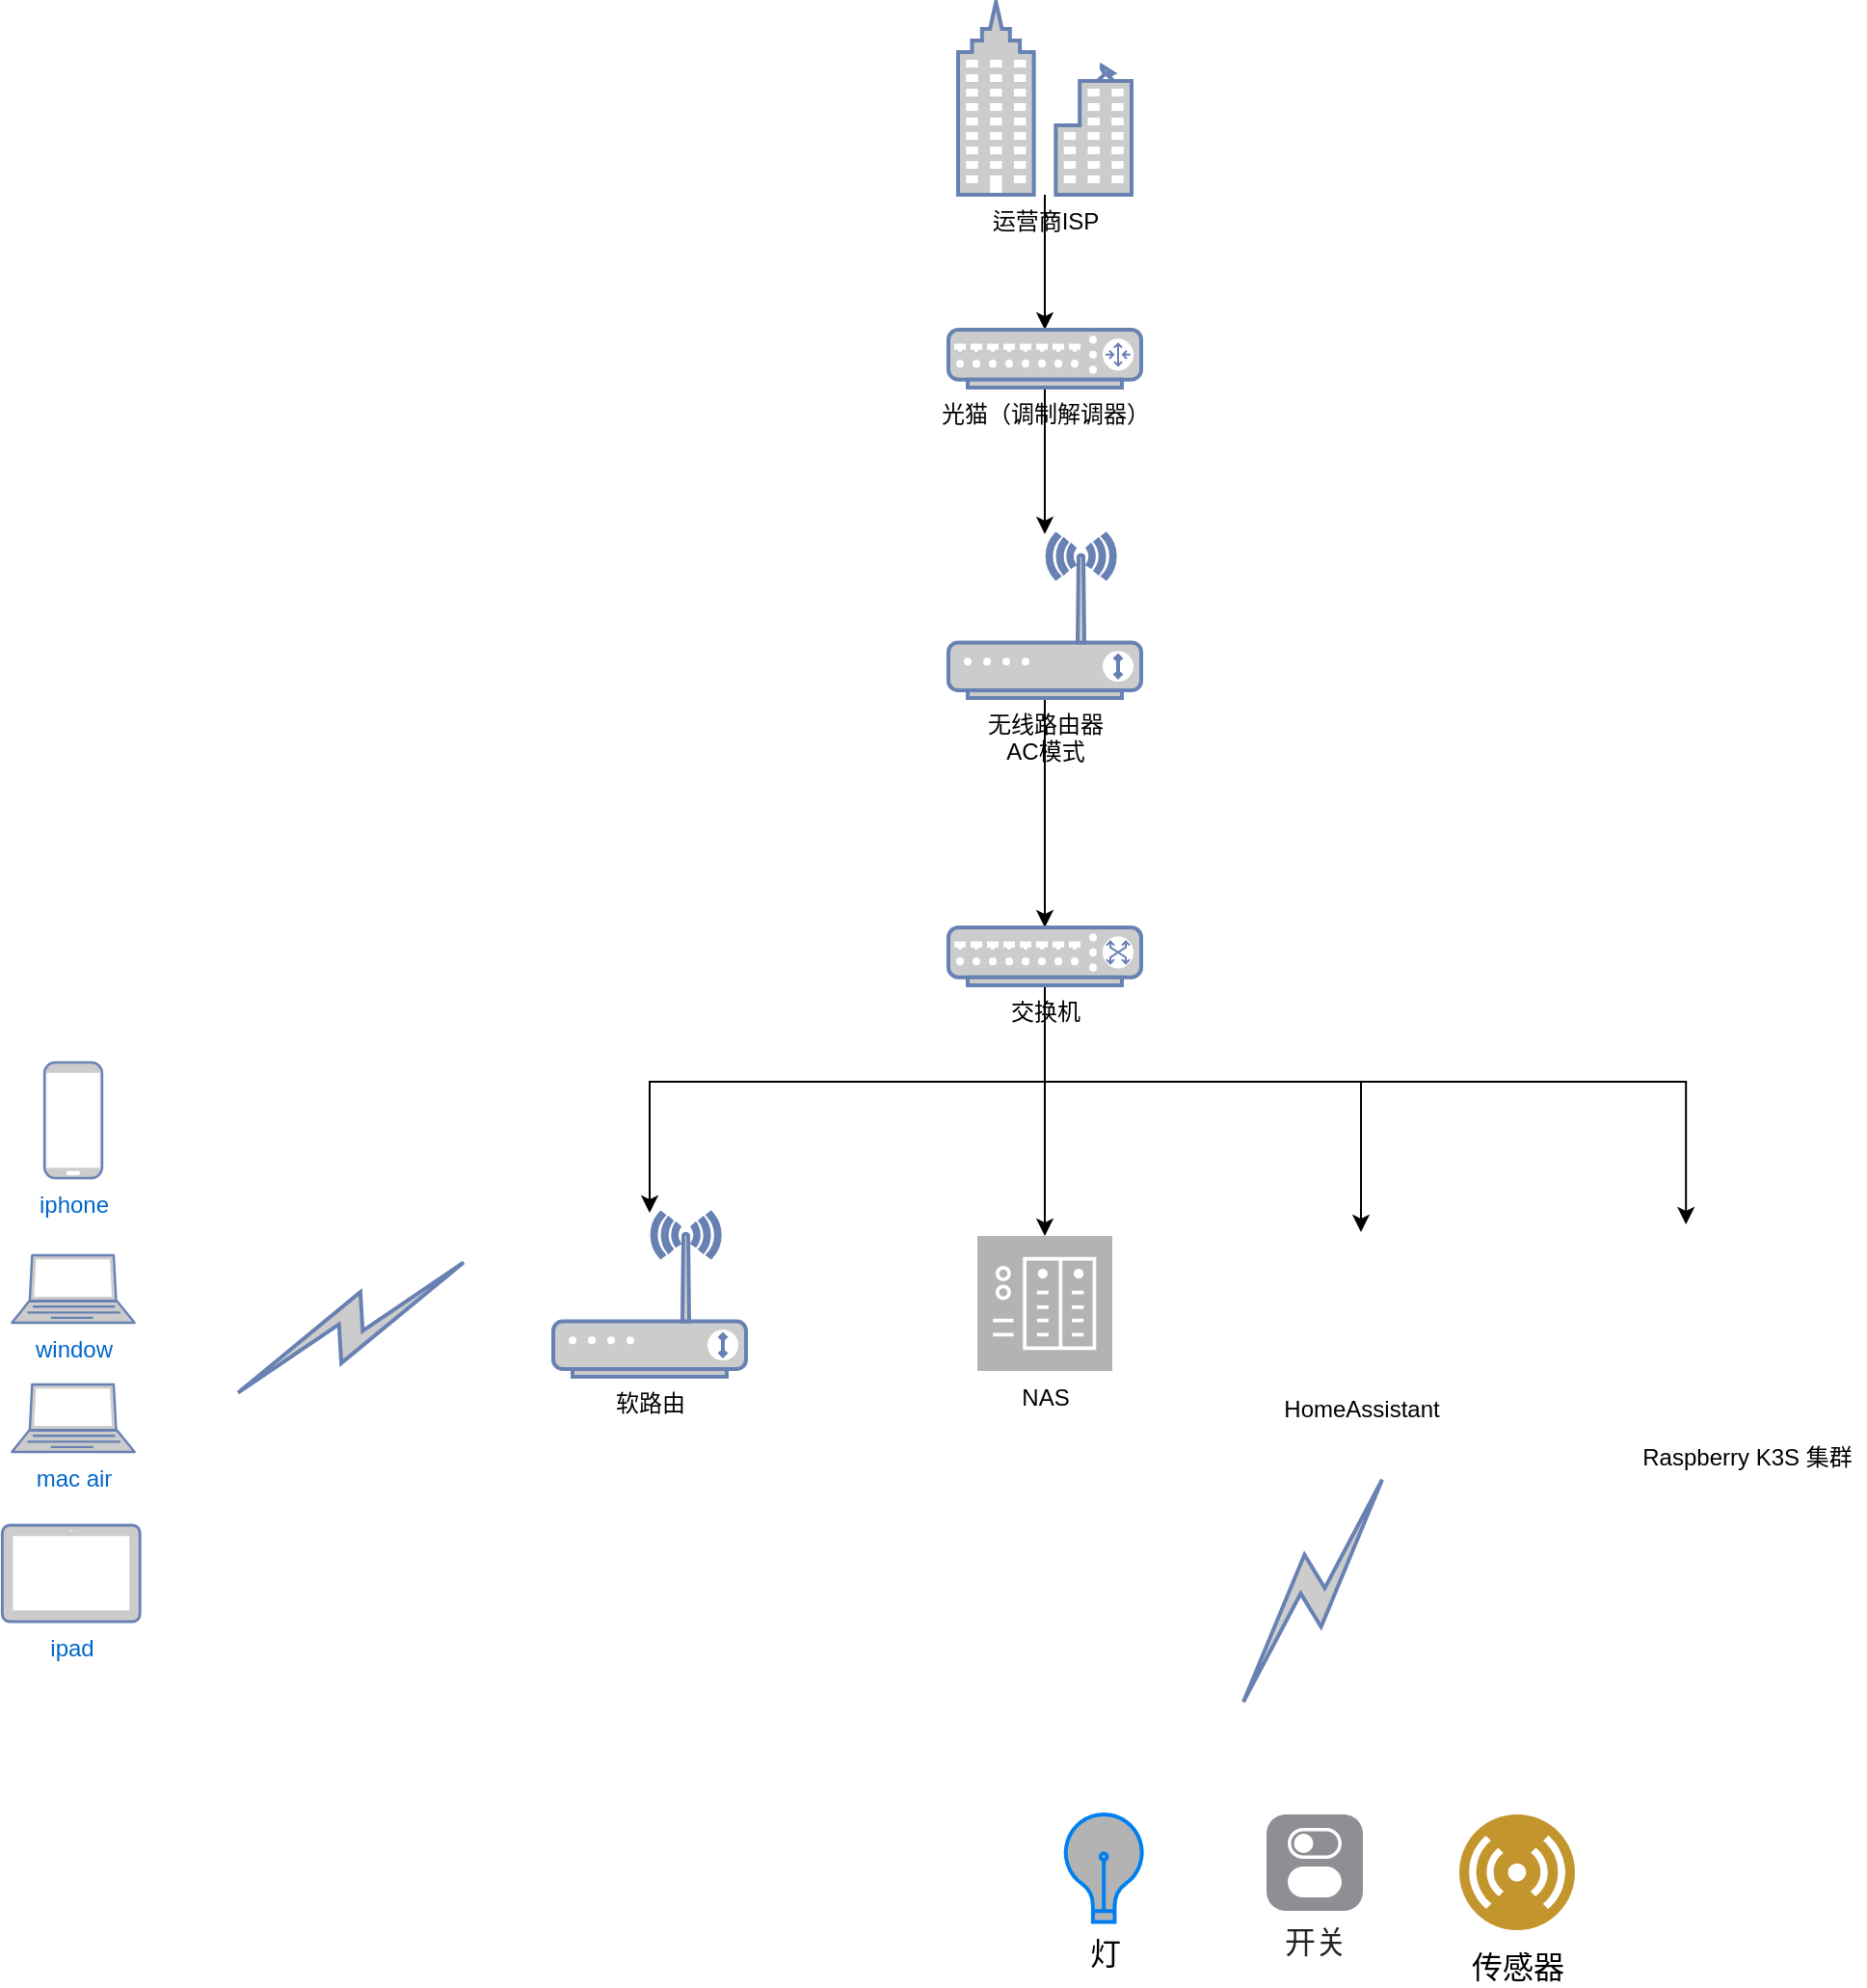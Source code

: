 <mxfile version="20.0.4" type="github">
  <diagram name="Page-1" id="bfe91b75-5d2c-26a0-9c1d-138518896778">
    <mxGraphModel dx="2773" dy="941" grid="1" gridSize="10" guides="1" tooltips="1" connect="1" arrows="1" fold="1" page="1" pageScale="1" pageWidth="1100" pageHeight="850" background="none" math="0" shadow="0">
      <root>
        <mxCell id="0" />
        <mxCell id="1" parent="0" />
        <mxCell id="uh_vPkytdd0RdtmT2PiO-6" style="edgeStyle=orthogonalEdgeStyle;rounded=0;orthogonalLoop=1;jettySize=auto;html=1;" edge="1" parent="1" source="uh_vPkytdd0RdtmT2PiO-1" target="uh_vPkytdd0RdtmT2PiO-3">
          <mxGeometry relative="1" as="geometry" />
        </mxCell>
        <mxCell id="uh_vPkytdd0RdtmT2PiO-1" value="&lt;font color=&quot;#000000&quot;&gt;运营商ISP&lt;/font&gt;" style="fontColor=#0066CC;verticalAlign=top;verticalLabelPosition=bottom;labelPosition=center;align=center;html=1;outlineConnect=0;fillColor=#CCCCCC;strokeColor=#6881B3;gradientColor=none;gradientDirection=north;strokeWidth=2;shape=mxgraph.networks.business_center;" vertex="1" parent="1">
          <mxGeometry x="350" y="120" width="90" height="100" as="geometry" />
        </mxCell>
        <mxCell id="uh_vPkytdd0RdtmT2PiO-11" style="edgeStyle=orthogonalEdgeStyle;rounded=0;orthogonalLoop=1;jettySize=auto;html=1;" edge="1" parent="1" source="uh_vPkytdd0RdtmT2PiO-3" target="uh_vPkytdd0RdtmT2PiO-7">
          <mxGeometry relative="1" as="geometry" />
        </mxCell>
        <mxCell id="uh_vPkytdd0RdtmT2PiO-3" value="&lt;font color=&quot;#000000&quot;&gt;光猫（调制解调器）&lt;/font&gt;" style="fontColor=#0066CC;verticalAlign=top;verticalLabelPosition=bottom;labelPosition=center;align=center;html=1;outlineConnect=0;fillColor=#CCCCCC;strokeColor=#6881B3;gradientColor=none;gradientDirection=north;strokeWidth=2;shape=mxgraph.networks.router;" vertex="1" parent="1">
          <mxGeometry x="345" y="290" width="100" height="30" as="geometry" />
        </mxCell>
        <mxCell id="uh_vPkytdd0RdtmT2PiO-12" style="edgeStyle=orthogonalEdgeStyle;rounded=0;orthogonalLoop=1;jettySize=auto;html=1;" edge="1" parent="1" source="uh_vPkytdd0RdtmT2PiO-7" target="uh_vPkytdd0RdtmT2PiO-10">
          <mxGeometry relative="1" as="geometry" />
        </mxCell>
        <mxCell id="uh_vPkytdd0RdtmT2PiO-7" value="&lt;font color=&quot;#000000&quot;&gt;无线路由器&lt;br&gt;AC模式&lt;/font&gt;" style="fontColor=#0066CC;verticalAlign=top;verticalLabelPosition=bottom;labelPosition=center;align=center;html=1;outlineConnect=0;fillColor=#CCCCCC;strokeColor=#6881B3;gradientColor=none;gradientDirection=north;strokeWidth=2;shape=mxgraph.networks.wireless_modem;" vertex="1" parent="1">
          <mxGeometry x="345" y="396" width="100" height="85" as="geometry" />
        </mxCell>
        <mxCell id="uh_vPkytdd0RdtmT2PiO-15" style="edgeStyle=orthogonalEdgeStyle;rounded=0;orthogonalLoop=1;jettySize=auto;html=1;" edge="1" parent="1" source="uh_vPkytdd0RdtmT2PiO-10" target="uh_vPkytdd0RdtmT2PiO-13">
          <mxGeometry relative="1" as="geometry">
            <Array as="points">
              <mxPoint x="395" y="680" />
              <mxPoint x="190" y="680" />
            </Array>
          </mxGeometry>
        </mxCell>
        <mxCell id="uh_vPkytdd0RdtmT2PiO-16" style="edgeStyle=orthogonalEdgeStyle;rounded=0;orthogonalLoop=1;jettySize=auto;html=1;" edge="1" parent="1" source="uh_vPkytdd0RdtmT2PiO-10" target="uh_vPkytdd0RdtmT2PiO-14">
          <mxGeometry relative="1" as="geometry" />
        </mxCell>
        <mxCell id="uh_vPkytdd0RdtmT2PiO-18" style="edgeStyle=orthogonalEdgeStyle;rounded=0;orthogonalLoop=1;jettySize=auto;html=1;fontColor=#000000;" edge="1" parent="1" source="uh_vPkytdd0RdtmT2PiO-10" target="uh_vPkytdd0RdtmT2PiO-17">
          <mxGeometry relative="1" as="geometry">
            <Array as="points">
              <mxPoint x="395" y="680" />
              <mxPoint x="559" y="680" />
            </Array>
          </mxGeometry>
        </mxCell>
        <mxCell id="uh_vPkytdd0RdtmT2PiO-41" style="edgeStyle=orthogonalEdgeStyle;rounded=0;orthogonalLoop=1;jettySize=auto;html=1;entryX=0.5;entryY=0;entryDx=0;entryDy=0;fontColor=#000000;" edge="1" parent="1" source="uh_vPkytdd0RdtmT2PiO-10" target="uh_vPkytdd0RdtmT2PiO-30">
          <mxGeometry relative="1" as="geometry">
            <Array as="points">
              <mxPoint x="395" y="680" />
              <mxPoint x="728" y="680" />
            </Array>
          </mxGeometry>
        </mxCell>
        <mxCell id="uh_vPkytdd0RdtmT2PiO-10" value="&lt;font color=&quot;#000000&quot;&gt;交换机&lt;/font&gt;" style="fontColor=#0066CC;verticalAlign=top;verticalLabelPosition=bottom;labelPosition=center;align=center;html=1;outlineConnect=0;fillColor=#CCCCCC;strokeColor=#6881B3;gradientColor=none;gradientDirection=north;strokeWidth=2;shape=mxgraph.networks.switch;" vertex="1" parent="1">
          <mxGeometry x="345" y="600" width="100" height="30" as="geometry" />
        </mxCell>
        <mxCell id="uh_vPkytdd0RdtmT2PiO-13" value="&lt;font color=&quot;#000000&quot;&gt;软路由&lt;/font&gt;" style="fontColor=#0066CC;verticalAlign=top;verticalLabelPosition=bottom;labelPosition=center;align=center;html=1;outlineConnect=0;fillColor=#CCCCCC;strokeColor=#6881B3;gradientColor=none;gradientDirection=north;strokeWidth=2;shape=mxgraph.networks.wireless_modem;" vertex="1" parent="1">
          <mxGeometry x="140" y="748" width="100" height="85" as="geometry" />
        </mxCell>
        <mxCell id="uh_vPkytdd0RdtmT2PiO-14" value="NAS" style="sketch=0;pointerEvents=1;shadow=0;dashed=0;html=1;strokeColor=none;fillColor=#B3B3B3;labelPosition=center;verticalLabelPosition=bottom;verticalAlign=top;align=center;outlineConnect=0;shape=mxgraph.veeam2.nas;" vertex="1" parent="1">
          <mxGeometry x="360" y="760" width="70" height="70" as="geometry" />
        </mxCell>
        <mxCell id="uh_vPkytdd0RdtmT2PiO-17" value="HomeAssistant" style="shape=image;html=1;verticalAlign=top;verticalLabelPosition=bottom;labelBackgroundColor=#ffffff;imageAspect=0;aspect=fixed;image=https://cdn1.iconfinder.com/data/icons/fruit-136/64/Fruit_iconfree_Filled_Outline_raspberry-healthy-organic-food-fruit_icon-128.png;fontColor=#000000;fillColor=#B3B3B3;" vertex="1" parent="1">
          <mxGeometry x="520" y="758" width="78" height="78" as="geometry" />
        </mxCell>
        <mxCell id="uh_vPkytdd0RdtmT2PiO-22" value="iphone" style="fontColor=#0066CC;verticalAlign=top;verticalLabelPosition=bottom;labelPosition=center;align=center;html=1;outlineConnect=0;fillColor=#CCCCCC;strokeColor=#6881B3;gradientColor=none;gradientDirection=north;strokeWidth=2;shape=mxgraph.networks.mobile;" vertex="1" parent="1">
          <mxGeometry x="-124" y="670" width="30" height="60" as="geometry" />
        </mxCell>
        <mxCell id="uh_vPkytdd0RdtmT2PiO-23" value="window" style="fontColor=#0066CC;verticalAlign=top;verticalLabelPosition=bottom;labelPosition=center;align=center;html=1;outlineConnect=0;fillColor=#CCCCCC;strokeColor=#6881B3;gradientColor=none;gradientDirection=north;strokeWidth=2;shape=mxgraph.networks.laptop;" vertex="1" parent="1">
          <mxGeometry x="-140.82" y="770" width="63.64" height="35" as="geometry" />
        </mxCell>
        <mxCell id="uh_vPkytdd0RdtmT2PiO-27" value="ipad" style="fontColor=#0066CC;verticalAlign=top;verticalLabelPosition=bottom;labelPosition=center;align=center;html=1;outlineConnect=0;fillColor=#CCCCCC;strokeColor=#6881B3;gradientColor=none;gradientDirection=north;strokeWidth=2;shape=mxgraph.networks.tablet;" vertex="1" parent="1">
          <mxGeometry x="-145.82" y="910" width="71.43" height="50" as="geometry" />
        </mxCell>
        <mxCell id="uh_vPkytdd0RdtmT2PiO-28" value="" style="html=1;outlineConnect=0;fillColor=#CCCCCC;strokeColor=#6881B3;gradientColor=none;gradientDirection=north;strokeWidth=2;shape=mxgraph.networks.comm_link_edge;html=1;rounded=0;fontColor=#000000;" edge="1" parent="1">
          <mxGeometry width="100" height="100" relative="1" as="geometry">
            <mxPoint x="-30" y="845" as="sourcePoint" />
            <mxPoint x="100" y="770" as="targetPoint" />
          </mxGeometry>
        </mxCell>
        <mxCell id="uh_vPkytdd0RdtmT2PiO-29" value="mac air" style="fontColor=#0066CC;verticalAlign=top;verticalLabelPosition=bottom;labelPosition=center;align=center;html=1;outlineConnect=0;fillColor=#CCCCCC;strokeColor=#6881B3;gradientColor=none;gradientDirection=north;strokeWidth=2;shape=mxgraph.networks.laptop;" vertex="1" parent="1">
          <mxGeometry x="-140.82" y="837" width="63.64" height="35" as="geometry" />
        </mxCell>
        <mxCell id="uh_vPkytdd0RdtmT2PiO-40" value="" style="group" vertex="1" connectable="0" parent="1">
          <mxGeometry x="690" y="754" width="130" height="135" as="geometry" />
        </mxCell>
        <mxCell id="uh_vPkytdd0RdtmT2PiO-37" value="" style="group" vertex="1" connectable="0" parent="uh_vPkytdd0RdtmT2PiO-40">
          <mxGeometry width="118.915" height="112.821" as="geometry" />
        </mxCell>
        <mxCell id="uh_vPkytdd0RdtmT2PiO-30" value="" style="shape=image;html=1;verticalAlign=top;verticalLabelPosition=bottom;labelBackgroundColor=#ffffff;imageAspect=0;aspect=fixed;image=https://cdn1.iconfinder.com/data/icons/fruit-136/64/Fruit_iconfree_Filled_Outline_raspberry-healthy-organic-food-fruit_icon-128.png;fontColor=#000000;fillColor=#B3B3B3;" vertex="1" parent="uh_vPkytdd0RdtmT2PiO-37">
          <mxGeometry width="75.212" height="75.212" as="geometry" />
        </mxCell>
        <mxCell id="uh_vPkytdd0RdtmT2PiO-32" value="" style="shape=image;html=1;verticalAlign=top;verticalLabelPosition=bottom;labelBackgroundColor=#ffffff;imageAspect=0;aspect=fixed;image=https://cdn1.iconfinder.com/data/icons/fruit-136/64/Fruit_iconfree_Filled_Outline_raspberry-healthy-organic-food-fruit_icon-128.png;fontColor=#000000;fillColor=#B3B3B3;" vertex="1" parent="uh_vPkytdd0RdtmT2PiO-37">
          <mxGeometry x="20.155" y="20.25" width="75.212" height="75.212" as="geometry" />
        </mxCell>
        <mxCell id="uh_vPkytdd0RdtmT2PiO-31" value="" style="shape=image;html=1;verticalAlign=top;verticalLabelPosition=bottom;labelBackgroundColor=#ffffff;imageAspect=0;aspect=fixed;image=https://cdn1.iconfinder.com/data/icons/fruit-136/64/Fruit_iconfree_Filled_Outline_raspberry-healthy-organic-food-fruit_icon-128.png;fontColor=#000000;fillColor=#B3B3B3;" vertex="1" parent="uh_vPkytdd0RdtmT2PiO-37">
          <mxGeometry x="40.31" y="37.607" width="75.212" height="75.212" as="geometry" />
        </mxCell>
        <mxCell id="uh_vPkytdd0RdtmT2PiO-39" value="&lt;span style=&quot;background-color: rgb(255, 255, 255);&quot;&gt;Raspberry K3S 集群&lt;/span&gt;" style="text;html=1;strokeColor=none;fillColor=none;align=center;verticalAlign=middle;whiteSpace=wrap;rounded=0;fontColor=#000000;" vertex="1" parent="uh_vPkytdd0RdtmT2PiO-40">
          <mxGeometry x="9.07" y="106.071" width="120.93" height="28.929" as="geometry" />
        </mxCell>
        <mxCell id="uh_vPkytdd0RdtmT2PiO-42" value="" style="html=1;outlineConnect=0;fillColor=#CCCCCC;strokeColor=#6881B3;gradientColor=none;gradientDirection=north;strokeWidth=2;shape=mxgraph.networks.comm_link_edge;html=1;rounded=0;fontColor=#000000;" edge="1" parent="1">
          <mxGeometry width="100" height="100" relative="1" as="geometry">
            <mxPoint x="494" y="1008" as="sourcePoint" />
            <mxPoint x="574.0" y="880" as="targetPoint" />
          </mxGeometry>
        </mxCell>
        <mxCell id="uh_vPkytdd0RdtmT2PiO-44" value="&lt;font style=&quot;font-size: 16px;&quot;&gt;灯&lt;/font&gt;" style="html=1;verticalLabelPosition=bottom;align=center;labelBackgroundColor=#ffffff;verticalAlign=top;strokeWidth=2;strokeColor=#0080F0;shadow=0;dashed=0;shape=mxgraph.ios7.icons.lightbulb;fontColor=#000000;fillColor=#B3B3B3;" vertex="1" parent="1">
          <mxGeometry x="404.2" y="1060" width="42.8" height="55.75" as="geometry" />
        </mxCell>
        <mxCell id="uh_vPkytdd0RdtmT2PiO-45" value="&lt;font style=&quot;font-size: 16px;&quot;&gt;开关&lt;/font&gt;" style="html=1;strokeWidth=1;shadow=0;dashed=0;shape=mxgraph.ios7.misc.switch;fillColor=#8F8E94;strokeColor=none;buttonText=;strokeColor2=#222222;fontColor=#222222;fontSize=8;verticalLabelPosition=bottom;verticalAlign=top;align=center;sketch=0;" vertex="1" parent="1">
          <mxGeometry x="510" y="1060" width="50" height="50" as="geometry" />
        </mxCell>
        <mxCell id="uh_vPkytdd0RdtmT2PiO-46" value="&lt;font style=&quot;font-size: 16px;&quot; color=&quot;#000000&quot;&gt;传感器&lt;/font&gt;" style="aspect=fixed;perimeter=ellipsePerimeter;html=1;align=center;shadow=0;dashed=0;fontColor=#4277BB;labelBackgroundColor=#ffffff;fontSize=12;spacingTop=3;image;image=img/lib/ibm/users/sensor.svg;fillColor=#B3B3B3;" vertex="1" parent="1">
          <mxGeometry x="610" y="1060" width="60" height="60" as="geometry" />
        </mxCell>
      </root>
    </mxGraphModel>
  </diagram>
</mxfile>
